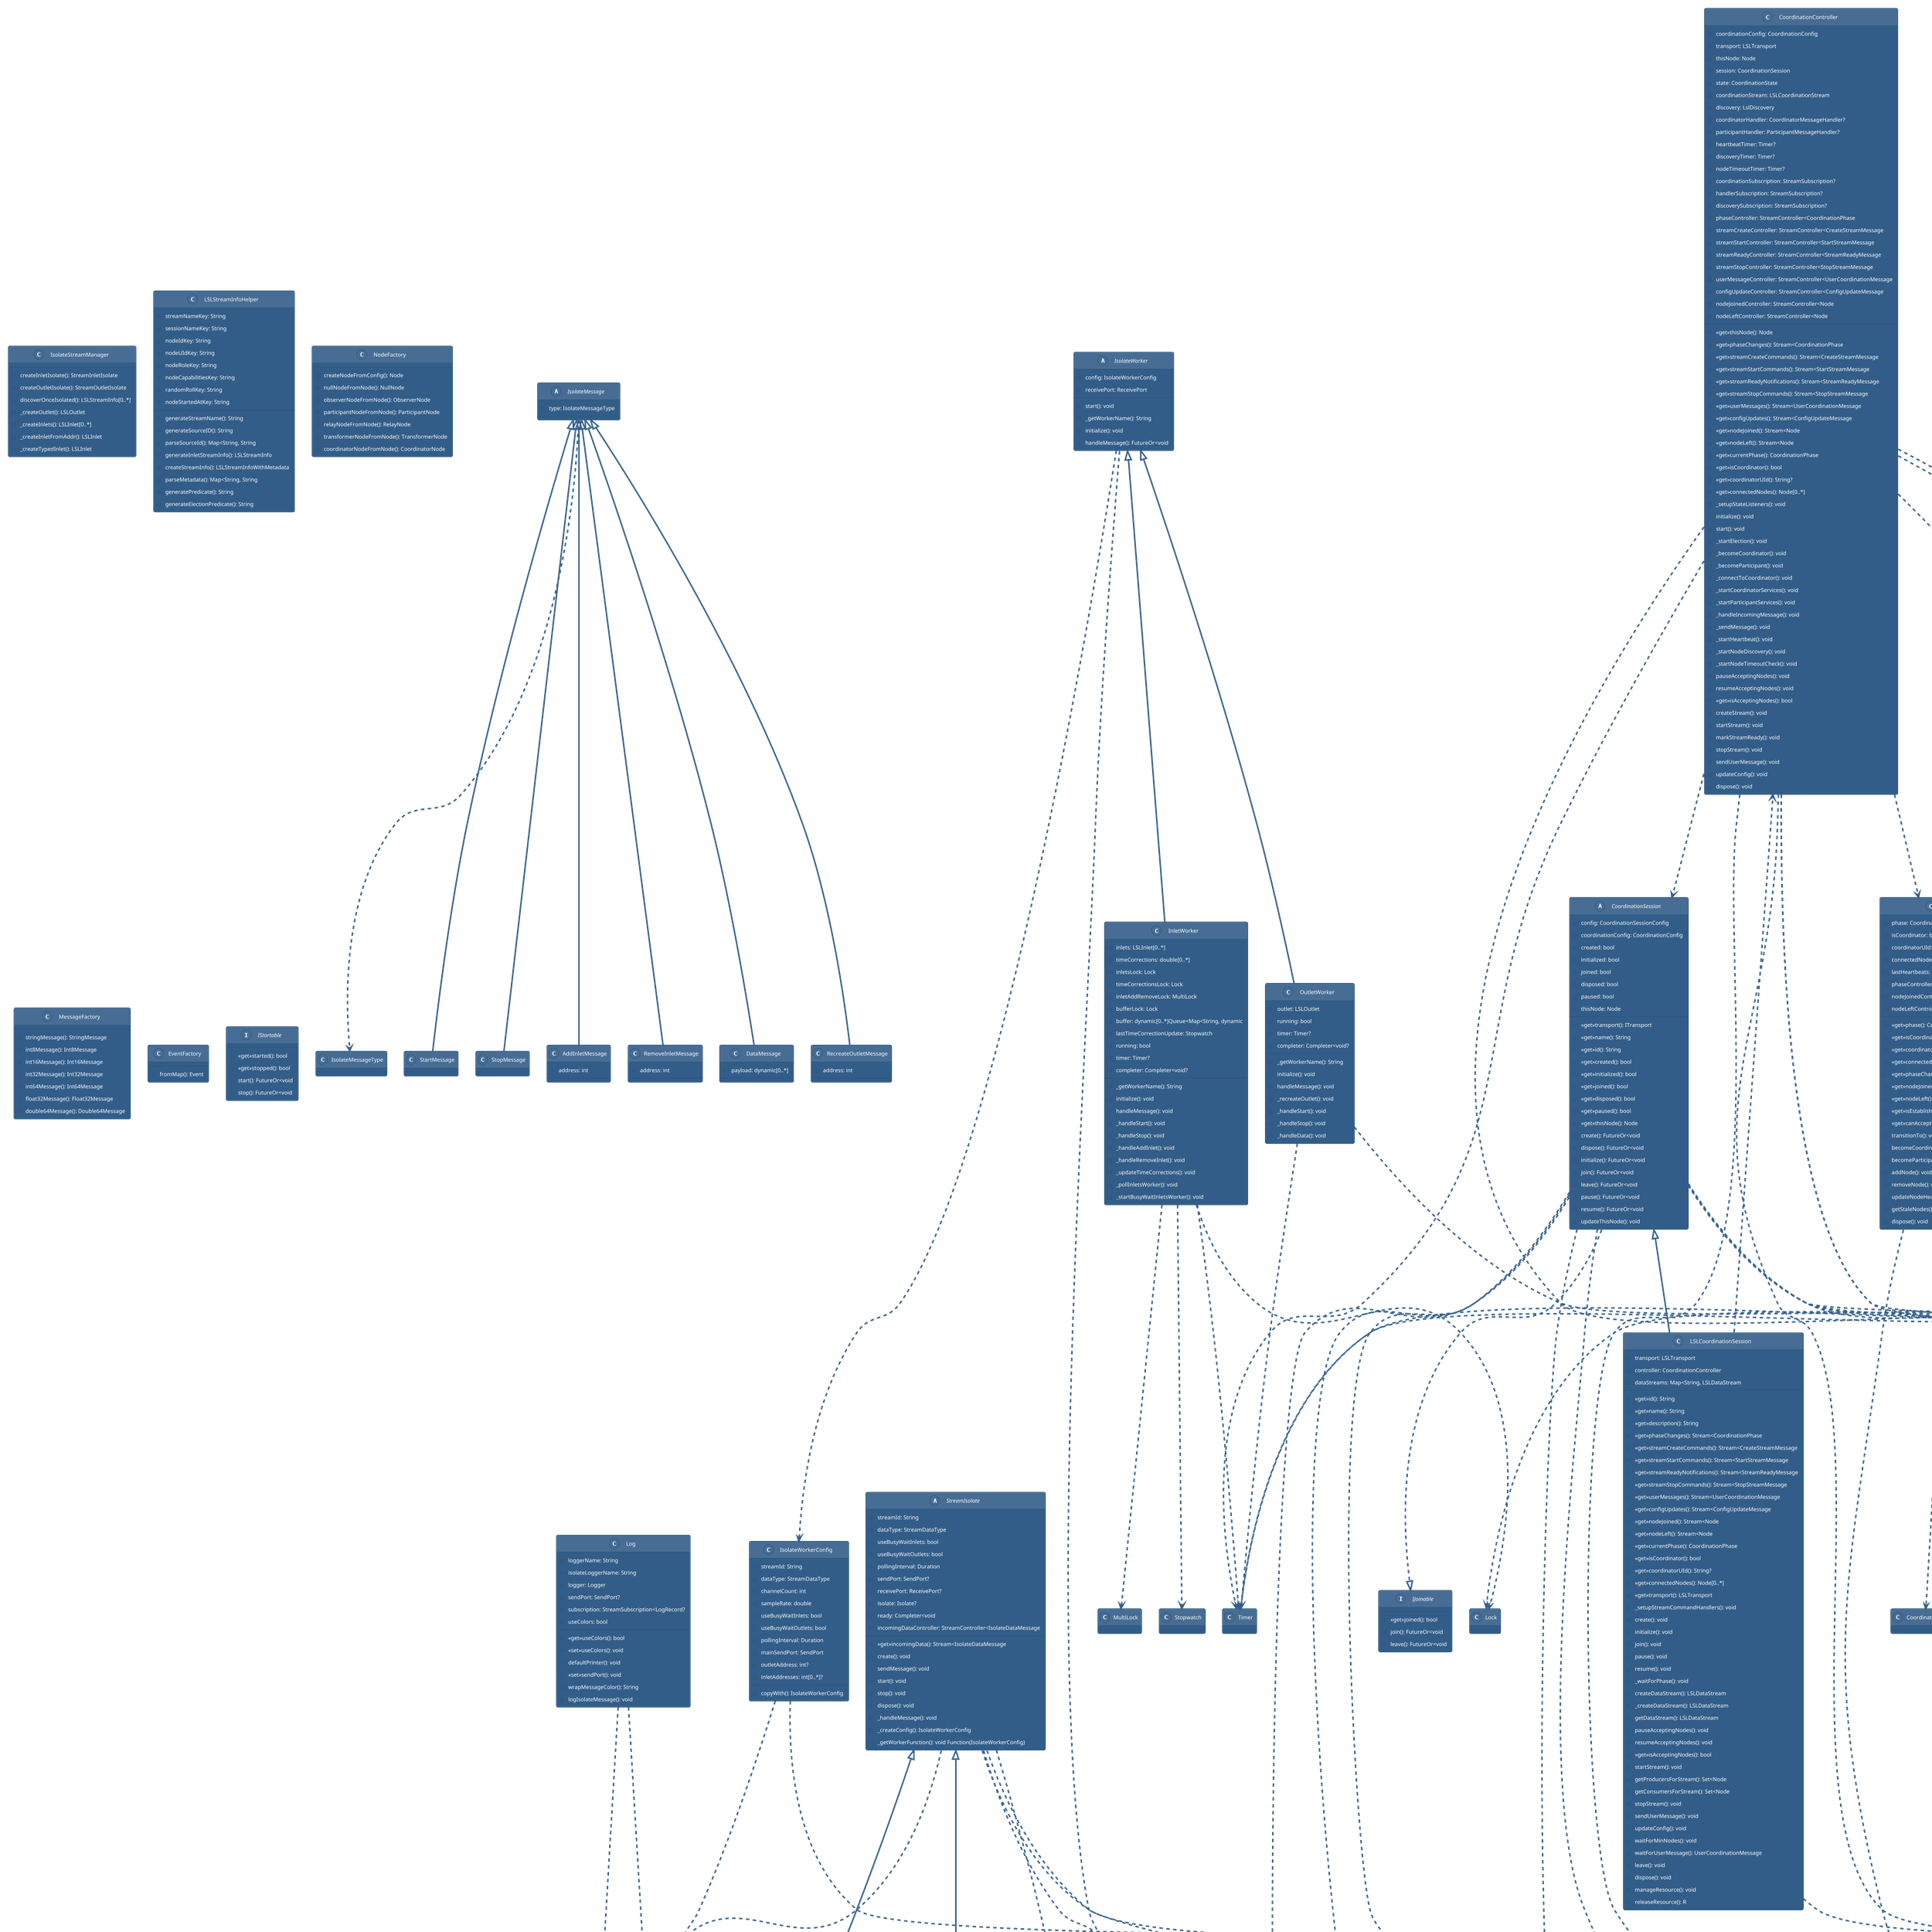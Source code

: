 @startuml
!theme sandstone
abstract class IsolateMessage {
+type: IsolateMessageType
---
}
IsolateMessage ..> IsolateMessageType
class StartMessage {
---
}
IsolateMessage <|-- StartMessage
class StopMessage {
---
}
IsolateMessage <|-- StopMessage
class AddInletMessage {
+address: int
---
}
IsolateMessage <|-- AddInletMessage
class RemoveInletMessage {
+address: int
---
}
IsolateMessage <|-- RemoveInletMessage
class DataMessage {
+payload: dynamic[0..*]
---
}
IsolateMessage <|-- DataMessage
class RecreateOutletMessage {
+address: int
---
}
IsolateMessage <|-- RecreateOutletMessage
class IsolateWorkerConfig {
+streamId: String
+dataType: StreamDataType
+channelCount: int
+sampleRate: double
+useBusyWaitInlets: bool
+useBusyWaitOutlets: bool
+pollingInterval: Duration
+mainSendPort: SendPort
+outletAddress: int?
+inletAddresses: int[0..*]?
---
+copyWith(): IsolateWorkerConfig
}
IsolateWorkerConfig ..> StreamDataType
IsolateWorkerConfig ..> SendPort
class IsolateDataMessage {
+streamId: String
+messageId: String
+timestamp: DateTime
+data: dynamic[0..*]
+sourceId: String?
+lslTimestamp: double?
+lslTimeCorrection: double?
---
+toMap(): Map<String, dynamic
}
IsolateDataMessage ..> DateTime
abstract class StreamIsolate {
+streamId: String
+dataType: StreamDataType
+useBusyWaitInlets: bool
+useBusyWaitOutlets: bool
+pollingInterval: Duration
-sendPort: SendPort?
-receivePort: ReceivePort?
-isolate: Isolate?
-ready: Completer<void
-incomingDataController: StreamController<IsolateDataMessage
---
+«get»incomingData(): Stream<IsolateDataMessage
+create(): void
+sendMessage(): void
+start(): void
+stop(): void
+dispose(): void
-_handleMessage(): void
-_createConfig(): IsolateWorkerConfig
-_getWorkerFunction(): void Function(IsolateWorkerConfig)
}
StreamIsolate ..> StreamDataType
StreamIsolate ..> SendPort
StreamIsolate ..> ReceivePort
StreamIsolate ..> Isolate
StreamIsolate ..> StreamController
class StreamInletIsolate {
-inletAddresses: int[0..*]
---
+addInlet(): void
+removeInlet(): void
-_createConfig(): IsolateWorkerConfig
-_getWorkerFunction(): void Function(IsolateWorkerConfig)
-_inletWorker(): void
}
StreamIsolate <|-- StreamInletIsolate
class StreamOutletIsolate {
-outletAddress: int
-channelCount: int
-sampleRate: double
---
+sendData(): void
+recreateOutlet(): void
-_createConfig(): IsolateWorkerConfig
-_getWorkerFunction(): void Function(IsolateWorkerConfig)
-_outletWorker(): void
}
StreamIsolate <|-- StreamOutletIsolate
class IsolateStreamManager {
---
+createInletIsolate(): StreamInletIsolate
+createOutletIsolate(): StreamOutletIsolate
+discoverOnceIsolated(): LSLStreamInfo[0..*]
-_createOutlet(): LSLOutlet
-_createInlets(): LSLInlet[0..*]
-_createInletFromAddr(): LSLInlet
-_createTypedInlet(): LSLInlet
}
abstract class IsolateWorker {
+config: IsolateWorkerConfig
+receivePort: ReceivePort
---
+start(): void
-_getWorkerName(): String
+initialize(): void
+handleMessage(): FutureOr<void
}
IsolateWorker ..> IsolateWorkerConfig
IsolateWorker ..> ReceivePort
class InletWorker {
+inlets: LSLInlet[0..*]
+timeCorrections: double[0..*]
+inletsLock: Lock
+timeCorrectionsLock: Lock
+inletAddRemoveLock: MultiLock
+bufferLock: Lock
+buffer: dynamic[0..*]Queue<Map<String, dynamic
+lastTimeCorrectionUpdate: Stopwatch
+running: bool
+timer: Timer?
+completer: Completer<void?
---
-_getWorkerName(): String
+initialize(): void
+handleMessage(): void
-_handleStart(): void
-_handleStop(): void
-_handleAddInlet(): void
-_handleRemoveInlet(): void
-_updateTimeCorrections(): void
-_pollInletsWorker(): void
-_startBusyWaitInletsWorker(): void
}
IsolateWorker <|-- InletWorker
InletWorker ..> Lock
InletWorker ..> MultiLock
InletWorker ..> Stopwatch
InletWorker ..> Timer
class OutletWorker {
+outlet: LSLOutlet
+running: bool
+timer: Timer?
+completer: Completer<void?
---
-_getWorkerName(): String
+initialize(): void
+handleMessage(): void
-_recreateOutlet(): void
-_handleStart(): void
-_handleStop(): void
-_handleData(): void
}
IsolateWorker <|-- OutletWorker
OutletWorker ..> LSLOutlet
OutletWorker ..> Timer
class LSLResource {
+id: String
-manager: IResourceManager?
-created: bool
-disposed: bool
---
+«get»name(): String
+«get»description(): String?
+«get»manager(): IResourceManager?
+«get»created(): bool
+«get»disposed(): bool
+create(): FutureOr<void
+dispose(): FutureOr<void
+updateManager(): void
}
LSLResource ..> IResourceManager
LSLResource ..|> IResource
class LSLCoordinationSession {
-transport: LSLTransport
-controller: CoordinationController
-dataStreams: Map<String, LSLDataStream
---
+«get»id(): String
+«get»name(): String
+«get»description(): String
+«get»phaseChanges(): Stream<CoordinationPhase
+«get»streamCreateCommands(): Stream<CreateStreamMessage
+«get»streamStartCommands(): Stream<StartStreamMessage
+«get»streamReadyNotifications(): Stream<StreamReadyMessage
+«get»streamStopCommands(): Stream<StopStreamMessage
+«get»userMessages(): Stream<UserCoordinationMessage
+«get»configUpdates(): Stream<ConfigUpdateMessage
+«get»nodeJoined(): Stream<Node
+«get»nodeLeft(): Stream<Node
+«get»currentPhase(): CoordinationPhase
+«get»isCoordinator(): bool
+«get»coordinatorUId(): String?
+«get»connectedNodes(): Node[0..*]
+«get»transport(): LSLTransport
-_setupStreamCommandHandlers(): void
+create(): void
+initialize(): void
+join(): void
+pause(): void
+resume(): void
-_waitForPhase(): void
+createDataStream(): LSLDataStream
-_createDataStream(): LSLDataStream
+getDataStream(): LSLDataStream
+pauseAcceptingNodes(): void
+resumeAcceptingNodes(): void
+«get»isAcceptingNodes(): bool
+startStream(): void
+getProducersForStream(): Set<Node
+getConsumersForStream(): Set<Node
+stopStream(): void
+sendUserMessage(): void
+updateConfig(): void
+waitForMinNodes(): void
+waitForUserMessage(): UserCoordinationMessage
+leave(): void
+dispose(): void
+manageResource(): void
+releaseResource(): R
}
CoordinationSession <|-- LSLCoordinationSession
LSLCoordinationSession ..> LSLTransport
LSLCoordinationSession ..> CoordinationController
class LSLTransportConfig {
+lslApiConfig: LSLApiConfig
+coordinationFrequency: double
---
+«get»id(): String
+«get»name(): String
+«get»description(): String
+toString(): String
+toMap(): Map<String, dynamic
+validate(): bool
+copyWith(): LSLTransportConfig
+==(): bool
+«get»hashCode(): int
}
LSLTransportConfig ..> LSLApiConfig
LSLTransportConfig ..|> ITransportConfig
class LSLTransportConfigFactory {
---
+defaultConfig(): LSLTransportConfig
+fromMap(): LSLTransportConfig
}
LSLTransportConfigFactory ..|> IConfigFactory
class OutletResource {
+outlet: LSLOutlet
---
+«get»id(): String
+«get»description(): String?
+create(): void
+dispose(): void
}
LSLResource <|-- OutletResource
OutletResource ..> LSLOutlet
class InletResource {
+inlet: LSLInlet
---
+«get»id(): String
+«get»description(): String?
+create(): void
+dispose(): void
}
LSLResource <|-- InletResource
InletResource ..> LSLInlet
class LSLTransport {
-created: bool
-initialized: bool
-disposed: bool
+config: T
-resources: Map<String, IResource
---
+«get»id(): String
+«get»name(): String
+«get»description(): String
+«get»created(): bool
+«get»disposed(): bool
+«get»initialized(): bool
-_ensureInitialized(): void
-_ensureNotDisposed(): void
-_ensureCreated(): void
+initialize(): void
+create(): void
+manageResource(): void
+releaseResource(): R
+createOutlet(): OutletResource
+createInlet(): InletResource
+createDiscovery(): LslDiscovery
+dispose(): void
+createStream(): NetworkStream
+toString(): String
}
LSLResource <|-- LSLTransport
LSLTransport ..> T
LSLTransport ..|> ITransport
LSLTransport ..|> IResourceManager
class DiscoveryEvent {
---
}
CoordinationEvent <|-- DiscoveryEvent
class StreamInfoResource {
+streamInfo: LSLStreamInfo
---
+«get»id(): String
+«get»description(): String?
+create(): void
+dispose(): void
+fromStreamInfos(): StreamInfoResource[0..*]
}
LSLResource <|-- StreamInfoResource
StreamInfoResource ..> LSLStreamInfo
class LSLDiscoveryEvent {
+predicate: String
---
}
DiscoveryEvent <|-- LSLDiscoveryEvent
class StreamDiscoveredEvent {
+streams: StreamInfoResource[0..*]
---
}
LSLDiscoveryEvent <|-- StreamDiscoveredEvent
class DiscoveryTimeoutEvent {
+timeoutDuration: Duration
---
}
LSLDiscoveryEvent <|-- DiscoveryTimeoutEvent
class LslDiscovery {
+streamConfig: NetworkStreamConfig
+coordinationConfig: CoordinationConfig
-paused: bool
-discoveryInterval: Timer?
-timeoutTimer: Timer?
-discoveryLock: Lock
-discoveredStreams: Map<String, StreamInfoResource
-eventController: StreamController<DiscoveryEvent
-currentPredicate: String?
-resolver: LSLStreamResolverContinuous?
---
+«get»paused(): bool
+«get»events(): Stream<DiscoveryEvent
+«get»id(): String
+manageResource(): void
+releaseResource(): R
-_ensureCreated(): void
+create(): void
+startDiscovery(): void
+cancelTimeout(): void
-_startContinuousDiscovery(): void
+stopDiscovery(): void
-_performContinuousDiscovery(): void
+pause(): void
+resume(): void
+«get»discoveredStreams(): String[0..*]
+takeMatching(): StreamInfoResource[0..*]
-_matchesFilter(): bool
+discoverOnceByPredicate(): LSLStreamInfo[0..*]
+dispose(): void
}
LSLResource <|-- LslDiscovery
LslDiscovery ..> NetworkStreamConfig
LslDiscovery ..> CoordinationConfig
LslDiscovery ..> Timer
LslDiscovery ..> Lock
LslDiscovery ..> StreamController
LslDiscovery ..> LSLStreamResolverContinuous
LslDiscovery ..|> IPausable
LslDiscovery ..|> IResourceManager
class LSLStreamInfoHelper {
+streamNameKey: String
+sessionNameKey: String
+nodeIdKey: String
+nodeUIdKey: String
+nodeRoleKey: String
+nodeCapabilitiesKey: String
+randomRollKey: String
+nodeStartedAtKey: String
---
+generateStreamName(): String
+generateSourceID(): String
+parseSourceId(): Map<String, String
+generateInletStreamInfo(): LSLStreamInfo
+createStreamInfo(): LSLStreamInfoWithMetadata
+parseMetadata(): Map<String, String
+generatePredicate(): String
+generateElectionPredicate(): String
}
class LSLDataStream {
-streamNode: Node
+streamSessionConfig: CoordinationSessionConfig
+lslTransport: LSLTransport
-typedDataController: StreamController<dynamic[0..*]
---
+«get»streamNode(): Node
+«get»useBusyWaitInlets(): bool
+«get»useBusyWaitOutlets(): bool
+«get»dataStream(): Stream<dynamic[0..*]
+«get»name(): String
+«get»description(): String
+sendData(): void
+updateNode(): void
+sendDataTyped(): void
-_validateDataType(): void
-_createMessageFromIsolateData(): IMessage?
-_createMessageFromSample(): IMessage?
-_createSampleFromMessage(): dynamic[0..*]
+dispose(): void
}
DataStream <|-- LSLDataStream
LSLDataStream ..> Node
LSLDataStream ..> CoordinationSessionConfig
LSLDataStream ..> LSLTransport
LSLDataStream ..> StreamController
class LSLNetworkStreamFactory {
---
+createDataStream(): LSLDataStream
+createCoordinationStream(): LSLCoordinationStream
}
NetworkStreamFactory <|-- LSLNetworkStreamFactory
class LSLCoordinationStream {
-streamNode: Node
+streamSessionConfig: CoordinationSessionConfig
+lslTransport: LSLTransport
---
+«get»streamNode(): Node
+«get»useBusyWaitInlets(): bool
+«get»useBusyWaitOutlets(): bool
+«get»description(): String
-_createMessageFromIsolateData(): StringMessage?
+updateNode(): void
-_createMessageFromSample(): StringMessage?
-_createSampleFromMessage(): dynamic[0..*]
}
CoordinationStream <|-- LSLCoordinationStream
LSLCoordinationStream ..> Node
LSLCoordinationStream ..> CoordinationSessionConfig
LSLCoordinationStream ..> LSLTransport
class CoordinationController {
+coordinationConfig: CoordinationConfig
+transport: LSLTransport
-thisNode: Node
+session: CoordinationSession
-state: CoordinationState
-coordinationStream: LSLCoordinationStream
-discovery: LslDiscovery
-coordinatorHandler: CoordinatorMessageHandler?
-participantHandler: ParticipantMessageHandler?
-heartbeatTimer: Timer?
-discoveryTimer: Timer?
-nodeTimeoutTimer: Timer?
-coordinationSubscription: StreamSubscription?
-handlerSubscription: StreamSubscription?
-discoverySubscription: StreamSubscription?
-phaseController: StreamController<CoordinationPhase
-streamCreateController: StreamController<CreateStreamMessage
-streamStartController: StreamController<StartStreamMessage
-streamReadyController: StreamController<StreamReadyMessage
-streamStopController: StreamController<StopStreamMessage
-userMessageController: StreamController<UserCoordinationMessage
-configUpdateController: StreamController<ConfigUpdateMessage
-nodeJoinedController: StreamController<Node
-nodeLeftController: StreamController<Node
---
+«get»thisNode(): Node
+«get»phaseChanges(): Stream<CoordinationPhase
+«get»streamCreateCommands(): Stream<CreateStreamMessage
+«get»streamStartCommands(): Stream<StartStreamMessage
+«get»streamReadyNotifications(): Stream<StreamReadyMessage
+«get»streamStopCommands(): Stream<StopStreamMessage
+«get»userMessages(): Stream<UserCoordinationMessage
+«get»configUpdates(): Stream<ConfigUpdateMessage
+«get»nodeJoined(): Stream<Node
+«get»nodeLeft(): Stream<Node
+«get»currentPhase(): CoordinationPhase
+«get»isCoordinator(): bool
+«get»coordinatorUId(): String?
+«get»connectedNodes(): Node[0..*]
-_setupStateListeners(): void
+initialize(): void
+start(): void
-_startElection(): void
-_becomeCoordinator(): void
-_becomeParticipant(): void
-_connectToCoordinator(): void
-_startCoordinatorServices(): void
-_startParticipantServices(): void
-_handleIncomingMessage(): void
-_sendMessage(): void
-_startHeartbeat(): void
-_startNodeDiscovery(): void
-_startNodeTimeoutCheck(): void
+pauseAcceptingNodes(): void
+resumeAcceptingNodes(): void
+«get»isAcceptingNodes(): bool
+createStream(): void
+startStream(): void
+markStreamReady(): void
+stopStream(): void
+sendUserMessage(): void
+updateConfig(): void
+dispose(): void
}
CoordinationController ..> CoordinationConfig
CoordinationController ..> LSLTransport
CoordinationController ..> Node
CoordinationController ..> CoordinationSession
CoordinationController ..> CoordinationState
CoordinationController ..> LSLCoordinationStream
CoordinationController ..> LslDiscovery
CoordinationController ..> CoordinatorMessageHandler
CoordinationController ..> ParticipantMessageHandler
CoordinationController ..> Timer
CoordinationController ..> StreamController
class CoordinationConfig {
+name: String
+sessionConfig: CoordinationSessionConfig
+streamConfig: CoordinationStreamConfig
+initialStreamConfigs: NetworkStreamConfig[0..*]?
+topologyConfig: TopologyConfig
+transportConfig: ITransportConfig
---
+«get»id(): String
+«get»description(): String?
+validate(): bool
+toMap(): Map<String, dynamic
+copyWith(): CoordinationConfig
+toString(): String
+==(): bool
+«get»hashCode(): int
}
CoordinationConfig ..> CoordinationSessionConfig
CoordinationConfig ..> CoordinationStreamConfig
CoordinationConfig ..> TopologyConfig
CoordinationConfig ..> ITransportConfig
CoordinationConfig ..|> IConfig
class Log {
+loggerName: String
+isolateLoggerName: String
-logger: Logger
-sendPort: SendPort?
-subscription: StreamSubscription<LogRecord?
-useColors: bool
---
+«get»useColors(): bool
+«set»useColors(): void
+defaultPrinter(): void
+«set»sendPort(): void
+wrapMessageColor(): String
+logIsolateMessage(): void
}
Log ..> Logger
Log ..> SendPort
class CoordinationState {
-phase: CoordinationPhase
-isCoordinator: bool
-coordinatorUId: String?
-connectedNodes: Node[0..*]
-lastHeartbeats: Map<String, DateTime
-phaseController: StreamController<CoordinationPhase
-nodeJoinedController: StreamController<Node
-nodeLeftController: StreamController<Node
---
+«get»phase(): CoordinationPhase
+«get»isCoordinator(): bool
+«get»coordinatorUId(): String?
+«get»connectedNodes(): Node[0..*]
+«get»phaseChanges(): Stream<CoordinationPhase
+«get»nodeJoined(): Stream<Node
+«get»nodeLeft(): Stream<Node
+«get»isEstablished(): bool
+«get»canAcceptNodes(): bool
+transitionTo(): void
+becomeCoordinator(): void
+becomeParticipant(): void
+addNode(): void
+removeNode(): void
+updateNodeHeartbeat(): void
+getStaleNodes(): String[0..*]
+dispose(): void
}
CoordinationState ..> CoordinationPhase
CoordinationState ..> StreamController
abstract class CoordinationMessageHandler {
+state: CoordinationState
+thisNode: Node
+sessionConfig: CoordinationSessionConfig
---
+handleMessage(): void
+sendMessage(): void
+canHandle(): bool
}
CoordinationMessageHandler ..> CoordinationState
CoordinationMessageHandler ..> Node
CoordinationMessageHandler ..> CoordinationSessionConfig
class CoordinatorMessageHandler {
-outgoingController: StreamController<CoordinationMessage
-acceptingNewNodes: bool
---
+«get»outgoingMessages(): Stream<CoordinationMessage
+canHandle(): bool
+handleMessage(): void
+sendMessage(): void
-_handleHeartbeat(): void
-_handleStreamReady(): void
-_handleJoinRequest(): void
-_handleConnectionTest(): void
-_acceptJoin(): void
-_rejectJoin(): void
-_handleNodeLeaving(): void
+broadcastTopologyUpdate(): void
+broadcastStreamReady(): void
+pauseAcceptingNodes(): void
+resumeAcceptingNodes(): void
+«get»isAcceptingNodes(): bool
+broadcastCreateStream(): void
+broadcastStartStream(): void
+sendJoinOffer(): void
+broadcastStopStream(): void
+broadcastUserMessage(): void
+broadcastConfig(): void
+dispose(): void
}
CoordinationMessageHandler <|-- CoordinatorMessageHandler
CoordinatorMessageHandler ..> StreamController
class ParticipantMessageHandler {
-outgoingController: StreamController<CoordinationMessage
-streamCreateController: StreamController<CreateStreamMessage
-streamStartController: StreamController<StartStreamMessage
-streamReadyController: StreamController<StreamReadyMessage
-streamStopController: StreamController<StopStreamMessage
-userMessageController: StreamController<UserCoordinationMessage
-configUpdateController: StreamController<ConfigUpdateMessage
-pendingConnectionTests: Map<String, Completer<bool
-connectionTestTimer: Timer?
---
+«get»outgoingMessages(): Stream<CoordinationMessage
+«get»streamCreateCommands(): Stream<CreateStreamMessage
+«get»streamStartCommands(): Stream<StartStreamMessage
+«get»streamReadyNotifications(): Stream<StreamReadyMessage
+«get»streamStopCommands(): Stream<StopStreamMessage
+«get»userMessages(): Stream<UserCoordinationMessage
+«get»configUpdates(): Stream<ConfigUpdateMessage
+canHandle(): bool
+handleMessage(): void
+sendMessage(): void
+broadcastStreamReady(): void
-_handleJoinAccept(): void
-_handleJoinOffer(): void
-_handleJoinReject(): void
-_handleTopologyUpdate(): void
-_handleCreateStream(): void
-_handleStartStream(): void
-_handleStreamReady(): void
-_handleStopStream(): void
-_handleUserMessage(): void
-_handleConfigUpdate(): void
+sendJoinRequest(): void
+sendHeartbeat(): void
+announceLeaving(): void
-_handleConnectionTestResponse(): void
+confirmConnection(): bool
+sendJoinRequestWithConfirmation(): void
+dispose(): void
}
CoordinationMessageHandler <|-- ParticipantMessageHandler
ParticipantMessageHandler ..> StreamController
ParticipantMessageHandler ..> Timer
abstract class CoordinationMessage {
+type: CoordinationMessageType
+fromNodeUId: String
+timestamp: DateTime
+metadata: Map<String, dynamic
---
+toMap(): Map<String, dynamic
+toJson(): String
}
CoordinationMessage ..> CoordinationMessageType
CoordinationMessage ..> DateTime
class ConnectionTestMessage {
+testId: String
---
+toMap(): Map<String, dynamic
}
CoordinationMessage <|-- ConnectionTestMessage
class ConnectionTestResponseMessage {
+testId: String
+confirmed: bool
---
+toMap(): Map<String, dynamic
}
CoordinationMessage <|-- ConnectionTestResponseMessage
class HeartbeatMessage {
+nodeRole: String
+isCoordinator: bool
---
+toMap(): Map<String, dynamic
}
CoordinationMessage <|-- HeartbeatMessage
class JoinOfferMessage {
+sessionId: String
+targetNode: Node
---
+toMap(): Map<String, dynamic
}
CoordinationMessage <|-- JoinOfferMessage
JoinOfferMessage ..> Node
class JoinRequestMessage {
+requestingNode: Node
+sessionId: String
---
+toMap(): Map<String, dynamic
}
CoordinationMessage <|-- JoinRequestMessage
JoinRequestMessage ..> Node
class JoinAcceptMessage {
+acceptedNodeUId: String
+currentTopology: Node[0..*]
---
+toMap(): Map<String, dynamic
}
CoordinationMessage <|-- JoinAcceptMessage
class JoinRejectMessage {
+rejectedNodeUId: String
+reason: String
---
+toMap(): Map<String, dynamic
}
CoordinationMessage <|-- JoinRejectMessage
class CreateStreamMessage {
+streamName: String
+streamConfig: DataStreamConfig
---
+toMap(): Map<String, dynamic
}
CoordinationMessage <|-- CreateStreamMessage
CreateStreamMessage ..> DataStreamConfig
class StartStreamMessage {
+streamName: String
+streamConfig: DataStreamConfig
+startAt: DateTime?
---
+toMap(): Map<String, dynamic
}
CoordinationMessage <|-- StartStreamMessage
StartStreamMessage ..> DataStreamConfig
StartStreamMessage ..> DateTime
class StreamReadyMessage {
+streamName: String
---
+toMap(): Map<String, dynamic
}
CoordinationMessage <|-- StreamReadyMessage
class StopStreamMessage {
+streamName: String
---
+toMap(): Map<String, dynamic
}
CoordinationMessage <|-- StopStreamMessage
class UserCoordinationMessage {
+messageId: String
+description: String
+payload: Map<String, dynamic
---
+toMap(): Map<String, dynamic
}
CoordinationMessage <|-- UserCoordinationMessage
class ConfigUpdateMessage {
+config: Map<String, dynamic
---
+toMap(): Map<String, dynamic
}
CoordinationMessage <|-- ConfigUpdateMessage
class TopologyUpdateMessage {
+topology: Node[0..*]
---
+toMap(): Map<String, dynamic
}
CoordinationMessage <|-- TopologyUpdateMessage
class NodeLeavingMessage {
+leavingNodeUId: String
---
+toMap(): Map<String, dynamic
}
CoordinationMessage <|-- NodeLeavingMessage
class NodeConfig {
+uId: String
+name: String
-metadata: Map<String, dynamic
+suppliedId: String?
+capabilities: Set<NodeCapability
---
+«get»id(): String
+«get»metadata(): Map<String, dynamic
+«get»description(): String?
+validate(): bool
+getMetadata(): dynamic
+setMetadata(): void
+toMap(): Map<String, dynamic
+copyWith(): NodeConfig
+toString(): String
+==(): bool
+«get»hashCode(): int
}
NodeConfig ..|> IConfig
NodeConfig ..|> IUniqueIdentity
NodeConfig ..|> IHasMetadata
class NodeConfigFactory {
---
+defaultConfig(): NodeConfig
+fromMap(): NodeConfig
}
NodeConfigFactory ..|> IConfigFactory
class Node {
+config: NodeConfig
-lastSeen: DateTime
-createdAt: DateTime
-nodeStartedAt: DateTime?
-promotedAt: DateTime?
---
+«get»uId(): String
+«get»id(): String
+«get»name(): String
+«get»description(): String?
+«get»role(): String
+«get»lastSeen(): DateTime
+«get»createdAt(): DateTime
+«get»nodeStartedAt(): DateTime?
+«get»promotedAt(): DateTime?
+«get»metadata(): Map<String, dynamic
+«get»capabilities(): Set<NodeCapability
+seen(): void
+setMetadata(): void
+getMetadata(): dynamic
+«get»asObserver(): ObserverNode
+«get»asParticipant(): ParticipantNode
+«get»asRelay(): RelayNode
+«get»asTransformer(): TransformerNode
+«get»asCoordinator(): CoordinatorNode
+toString(): String
}
Node ..> NodeConfig
Node ..> DateTime
Node ..|> IConfigurable
Node ..|> IUniqueIdentity
Node ..|> IHasMetadata
class NullNode {
---
+«get»description(): String?
}
Node <|-- NullNode
class ObserverNode {
---
+«get»description(): String?
}
Node <|-- ObserverNode
class ParticipantNode {
---
+«get»description(): String?
}
Node <|-- ParticipantNode
class CoordinatorNode {
---
+«get»description(): String?
}
Node <|-- CoordinatorNode
class RelayNode {
---
+«get»description(): String?
}
Node <|-- RelayNode
class TransformerNode {
---
+«get»description(): String?
}
Node <|-- TransformerNode
class NodeFactory {
---
+createNodeFromConfig(): Node
+nullNodeFromNode(): NullNode
+observerNodeFromNode(): ObserverNode
+participantNodeFromNode(): ParticipantNode
+relayNodeFromNode(): RelayNode
+transformerNodeFromNode(): TransformerNode
+coordinatorNodeFromNode(): CoordinatorNode
}
abstract class TopologyConfig {
---
+«get»maxNodes(): int
+«get»defaultNodeConfig(): NodeConfig
}
TopologyConfig ..|> IConfig
abstract class NetworkTopology {
-nodes: Map<String, Node
---
+addNode(): void
+removeNode(): void
+addNodes(): void
+removeNodes(): void
+nodesWithCapability(): Node[0..*]
+nodesWithRole(): Node[0..*]
}
NetworkTopology ..|> IIdentity
NetworkTopology ..|> IConfigurable
NetworkTopology ..|> IHasMetadata
class HierarchicalTopologyConfig {
+maxNodes: int
+defaultNodeConfig: NodeConfig
+defaultCoordinatorConfig: NodeConfig
+autoPromotion: bool
+promotionStrategy: PromotionStrategy?
---
+«get»id(): String
+«get»name(): String
+«get»description(): String?
+validate(): bool
+toMap(): Map<String, dynamic
+copyWith(): HierarchicalTopologyConfig
+toString(): String
+==(): bool
+«get»hashCode(): int
}
HierarchicalTopologyConfig ..> NodeConfig
HierarchicalTopologyConfig ..> PromotionStrategy
HierarchicalTopologyConfig ..|> TopologyConfig
class HierarchicalTopologyConfigFactory {
---
+defaultConfig(): HierarchicalTopologyConfig
+fromMap(): HierarchicalTopologyConfig
}
HierarchicalTopologyConfigFactory ..|> IConfigFactory
class HierarchicalTopology {
+id: String
+name: String
+description: String
-metadata: Map<String, String
+config: HierarchicalTopologyConfig
---
+«get»metadata(): Map<String, dynamic
+«get»nodes(): Map<String, Node
+getMetadata(): dynamic
}
NetworkTopology <|-- HierarchicalTopology
HierarchicalTopology ..> HierarchicalTopologyConfig
class CoordinationSessionConfig {
+name: String
+maxNodes: int
+minNodes: int
+heartbeatInterval: Duration
+discoveryInterval: Duration
+nodeTimeout: Duration
---
+«get»id(): String
+«get»description(): String?
+validate(): bool
+toMap(): Map<String, dynamic
+toString(): String
+copyWith(): CoordinationSessionConfig
+standard(): CoordinationSessionConfig
+==(): bool
+«get»hashCode(): int
}
CoordinationSessionConfig ..|> IConfig
class CoordinationSessionConfigFactory {
---
+defaultConfig(): CoordinationSessionConfig
+fromMap(): CoordinationSessionConfig
}
CoordinationSessionConfigFactory ..|> IConfigFactory
abstract class CoordinationSession {
+config: CoordinationSessionConfig
+coordinationConfig: CoordinationConfig
-created: bool
-initialized: bool
-joined: bool
-disposed: bool
-paused: bool
-thisNode: Node
---
+«get»transport(): ITransport
+«get»name(): String
+«get»id(): String
+«get»created(): bool
+«get»initialized(): bool
+«get»joined(): bool
+«get»disposed(): bool
+«get»paused(): bool
+«get»thisNode(): Node
+create(): FutureOr<void
+dispose(): FutureOr<void
+initialize(): FutureOr<void
+join(): FutureOr<void
+leave(): FutureOr<void
+pause(): FutureOr<void
+resume(): FutureOr<void
+updateThisNode(): void
}
CoordinationSession ..> CoordinationSessionConfig
CoordinationSession ..> CoordinationConfig
CoordinationSession ..> Node
CoordinationSession ..|> IResourceManager
CoordinationSession ..|> IInitializable
CoordinationSession ..|> ILifecycle
CoordinationSession ..|> IJoinable
CoordinationSession ..|> IPausable
CoordinationSession ..|> IUniqueIdentity
CoordinationSession ..|> IConfigurable
abstract class PromotionStrategy {
---
}
PromotionStrategy ..|> IIdentity
class PromotionStrategyFirst {
---
+«get»id(): String
+«get»name(): String
+«get»description(): String?
+promote(): Node
+toString(): String
}
PromotionStrategy <|-- PromotionStrategyFirst
class PromotionStrategyRandom {
---
+«get»id(): String
+«get»name(): String
+«get»description(): String?
+promote(): Node
+toString(): String
}
PromotionStrategy <|-- PromotionStrategyRandom
abstract class TransportStreamConfig {
---
}
TransportStreamConfig ..|> IConfig
abstract class TransportCoordinationStreamConfig {
---
}
TransportStreamConfig <|-- TransportCoordinationStreamConfig
abstract class NetworkStreamConfig {
+name: String
+channels: int
+sampleRate: double
+dataType: StreamDataType
-transportConfig: TransportStreamConfig?
---
+«get»transportConfig(): TransportStreamConfig?
+validate(): bool
+toMap(): Map<String, dynamic
+toString(): String
+copyWith(): NetworkStreamConfig
}
NetworkStreamConfig ..> StreamDataType
NetworkStreamConfig ..> TransportStreamConfig
NetworkStreamConfig ..|> IConfig
class DataStreamConfig {
-transportConfig: TransportStreamConfig?
+participationMode: StreamParticipationMode
---
+«get»id(): String
+«get»description(): String?
+«get»transportConfig(): TransportStreamConfig?
+toMap(): Map<String, dynamic
+toString(): String
+==(): void
+«get»hashCode(): int
}
NetworkStreamConfig <|-- DataStreamConfig
DataStreamConfig ..> TransportStreamConfig
DataStreamConfig ..> StreamParticipationMode
class DataStreamConfigFactory {
---
+defaultConfig(): DataStreamConfig
+fromMap(): DataStreamConfig
}
DataStreamConfigFactory ..|> IConfigFactory
class CoordinationStreamConfig {
-transportConfig: TransportCoordinationStreamConfig?
---
+«get»id(): String
+«get»description(): String?
+«get»transportConfig(): TransportCoordinationStreamConfig?
+toMap(): Map<String, dynamic
+toString(): String
+==(): void
+«get»hashCode(): int
}
NetworkStreamConfig <|-- CoordinationStreamConfig
CoordinationStreamConfig ..> TransportCoordinationStreamConfig
class CoordinationStreamConfigFactory {
---
+defaultConfig(): CoordinationStreamConfig
+fromMap(): CoordinationStreamConfig
}
CoordinationStreamConfigFactory ..|> IConfigFactory
abstract class NetworkStream {
+config: T
-paused: bool
-nodes: Map<String, Node
-producers: String[0..*]
-consumers: String[0..*]
---
+«get»id(): String
+«get»name(): String
+«get»paused(): bool
+«get»channelCount(): int
+«get»sampleRate(): double
+«get»dataType(): StreamDataType
+«get»hasProducers(): bool
+«get»hasConsumers(): bool
+«get»messageClass(): Type
+«get»producers(): String[0..*]
+«get»consumers(): String[0..*]
+isProducer(): bool
+isConsumer(): bool
+addProducer(): void
+pause(): FutureOr<void
+resume(): FutureOr<void
+addConsumer(): void
+sendMessage(): FutureOr<void
+«get»outbox(): StreamSink<M
+«get»inbox(): Stream<M
}
NetworkStream ..> T
NetworkStream ..|> IConfigurable
NetworkStream ..|> IUniqueIdentity
NetworkStream ..|> IResource
NetworkStream ..|> IPausable
abstract class CoordinationStream {
---
+sendMessage(): FutureOr<void
}
NetworkStream <|-- CoordinationStream
abstract class DataStream {
---
+sendMessage(): FutureOr<void
}
NetworkStream <|-- DataStream
abstract class NetworkStreamFactory {
---
+createDataStream(): FutureOr<DataStream
+createCoordinationStream(): FutureOr<CoordinationStream
}
abstract class MessageTypeMapping {
---
+«get»type(): StreamDataType
+«get»channels(): int
+«get»description(): String
+toMap(): Map<String, dynamic
+toString(): String
}
MessageTypeMapping ..|> IMessageType
abstract class IntMessageTypeMapping {
---
+«get»minValue(): int
+«get»maxValue(): int
}
MessageTypeMapping <|-- IntMessageTypeMapping
class StringMapping {
+type: StreamDataType
+channels: int
---
+«get»id(): String
+«get»name(): String
+«get»description(): String
}
MessageTypeMapping <|-- StringMapping
StringMapping ..> StreamDataType
class Int8Mapping {
+type: StreamDataType
+channels: int
+minValue: int
+maxValue: int
---
+«get»id(): String
+«get»name(): String
+«get»description(): String
}
IntMessageTypeMapping <|-- Int8Mapping
Int8Mapping ..> StreamDataType
class Int16Mapping {
+type: StreamDataType
+channels: int
+minValue: int
+maxValue: int
---
+«get»id(): String
+«get»name(): String
+«get»description(): String
}
IntMessageTypeMapping <|-- Int16Mapping
Int16Mapping ..> StreamDataType
class Int32Mapping {
+type: StreamDataType
+channels: int
+minValue: int
+maxValue: int
---
+«get»id(): String
+«get»name(): String
+«get»description(): String
}
IntMessageTypeMapping <|-- Int32Mapping
Int32Mapping ..> StreamDataType
class Int64Mapping {
+type: StreamDataType
+channels: int
+minValue: int
+maxValue: int
---
+«get»id(): String
+«get»name(): String
+«get»description(): String
}
IntMessageTypeMapping <|-- Int64Mapping
Int64Mapping ..> StreamDataType
class Float32Mapping {
+type: StreamDataType
+channels: int
---
+«get»id(): String
+«get»name(): String
+«get»description(): String
}
MessageTypeMapping <|-- Float32Mapping
Float32Mapping ..> StreamDataType
class Double64Mapping {
+type: StreamDataType
+channels: int
---
+«get»id(): String
+«get»name(): String
+«get»description(): String
}
MessageTypeMapping <|-- Double64Mapping
Double64Mapping ..> StreamDataType
class MessageType {
-mapping: M
---
+«get»type(): StreamDataType
+«get»channels(): int
+«get»id(): String
+«get»name(): String
+«get»description(): String
+toMap(): Map<String, dynamic
}
MessageType ..> M
MessageType ..|> IMessageType
class Message {
+messageType: T
+data: D[0..*]
+uId: String
+timestamp: DateTime
-metadata: Map<String, String
-mapping: M
---
+«get»metadata(): Map<String, dynamic
+«get»id(): String
+«get»name(): String
+«get»description(): String
+validate(): void
+getMetadata(): dynamic
+setMetadata(): void
+toMap(): Map<String, dynamic
}
Message ..> T
Message ..> DateTime
Message ..> M
Message ..|> IMessage
class MessageFactory {
---
+stringMessage(): StringMessage
+int8Message(): Int8Message
+int16Message(): Int16Message
+int32Message(): Int32Message
+int64Message(): Int64Message
+float32Message(): Float32Message
+double64Message(): Double64Message
}
class Event {
+id: String
+name: String
+timestamp: DateTime
+description: String
-metadata: Map<String, dynamic
+eventType: EventType
---
+«get»metadata(): Map<String, dynamic
+getMetadata(): dynamic
+toMap(): Map<String, dynamic
}
Event ..> DateTime
Event ..> EventType
Event ..|> IHasMetadata
Event ..|> ITimestamped
Event ..|> ISerializable
class SystemEvent {
---
}
Event <|-- SystemEvent
class DataEvent {
---
}
Event <|-- DataEvent
class CoordinationEvent {
---
}
Event <|-- CoordinationEvent
class UserEvent {
---
}
Event <|-- UserEvent
class EventFactory {
---
+fromMap(): Event
}
interface IMessageType {
---
+«get»type(): StreamDataType
+«get»channels(): int
}
IMessageType ..|> IIdentity
IMessageType ..|> ISerializable
interface IMessage {
---
+«get»messageType(): T
+«get»data(): dynamic[0..*]
}
IMessage ..|> IUniqueIdentity
IMessage ..|> ITimestamped
IMessage ..|> ISerializable
IMessage ..|> IHasMetadata
interface ISerializable {
---
+toMap(): Map<String, dynamic
}
interface IIdentity {
---
+«get»id(): String
+«get»name(): String
+«get»description(): String?
}
interface IUniqueIdentity {
---
+«get»uId(): String
}
IUniqueIdentity ..|> IIdentity
interface ITimestamped {
---
+«get»timestamp(): DateTime
}
interface ITransportConfig {
---
}
ITransportConfig ..|> IConfig
interface ITransport {
---
+createStream(): FutureOr<NetworkStream
}
ITransport ..|> IConfigurable
ITransport ..|> IInitializable
ITransport ..|> IIdentity
ITransport ..|> ILifecycle
interface IResource {
---
+«get»manager(): IResourceManager?
+updateManager(): FutureOr<void
}
IResource ..|> IUniqueIdentity
IResource ..|> ILifecycle
interface ILifecycle {
---
+«get»created(): bool
+«get»disposed(): bool
+create(): FutureOr<void
+dispose(): FutureOr<void
}
interface IInitializable {
---
+«get»initialized(): bool
+initialize(): FutureOr<void
}
interface IPausable {
---
+«get»paused(): bool
+pause(): FutureOr<void
+resume(): FutureOr<void
}
interface IStartable {
---
+«get»started(): bool
+«get»stopped(): bool
+start(): FutureOr<void
+stop(): FutureOr<void
}
interface IJoinable {
---
+«get»joined(): bool
+join(): FutureOr<void
+leave(): FutureOr<void
}
interface IConfig {
---
+validate(): bool
+copyWith(): IConfig
+==(): bool
+«get»hashCode(): int
}
IConfig ..|> ISerializable
IConfig ..|> IIdentity
interface IConfigFactory {
---
+defaultConfig(): T
+fromMap(): T
}
interface IConfigurable {
---
+«get»config(): T
}
interface IHasMetadata {
---
+«get»metadata(): Map<String, dynamic
+getMetadata(): dynamic
}
interface IResourceManager {
---
+manageResource(): FutureOr<void
+releaseResource(): FutureOr<R
}
IResourceManager ..|> IUniqueIdentity
@enduml